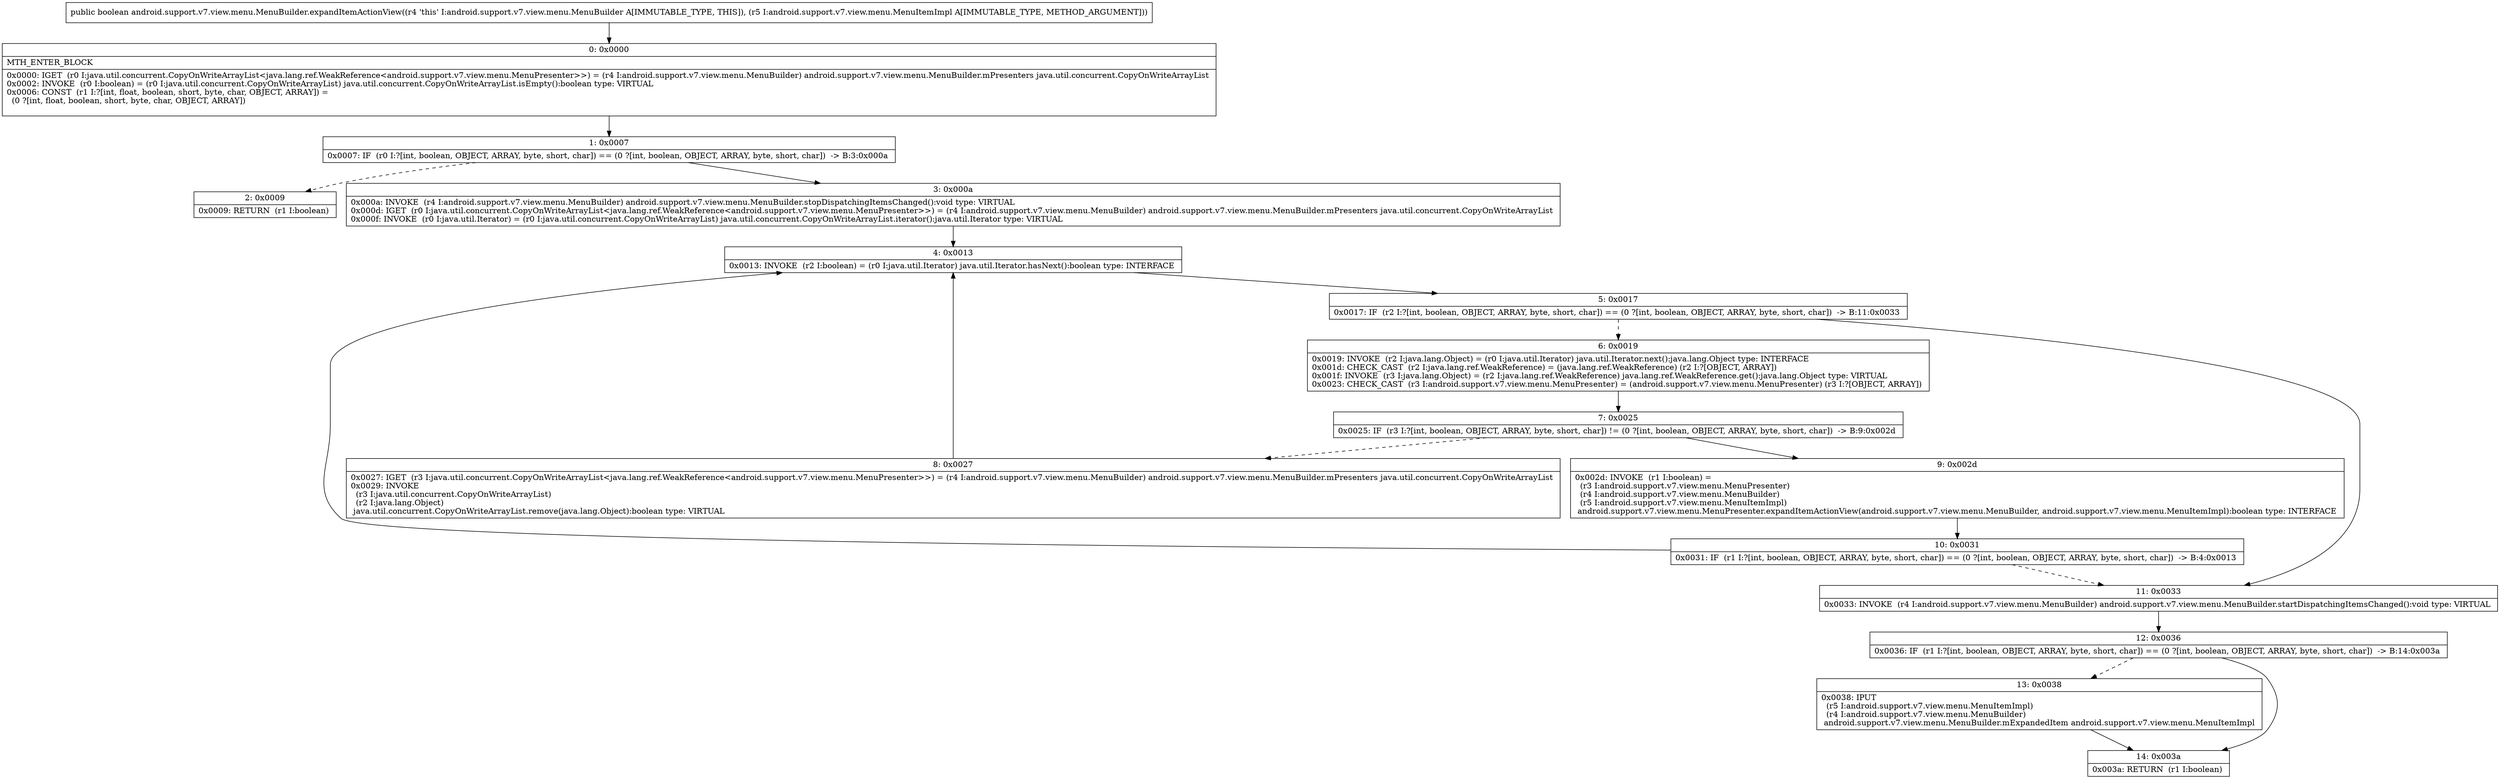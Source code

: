 digraph "CFG forandroid.support.v7.view.menu.MenuBuilder.expandItemActionView(Landroid\/support\/v7\/view\/menu\/MenuItemImpl;)Z" {
Node_0 [shape=record,label="{0\:\ 0x0000|MTH_ENTER_BLOCK\l|0x0000: IGET  (r0 I:java.util.concurrent.CopyOnWriteArrayList\<java.lang.ref.WeakReference\<android.support.v7.view.menu.MenuPresenter\>\>) = (r4 I:android.support.v7.view.menu.MenuBuilder) android.support.v7.view.menu.MenuBuilder.mPresenters java.util.concurrent.CopyOnWriteArrayList \l0x0002: INVOKE  (r0 I:boolean) = (r0 I:java.util.concurrent.CopyOnWriteArrayList) java.util.concurrent.CopyOnWriteArrayList.isEmpty():boolean type: VIRTUAL \l0x0006: CONST  (r1 I:?[int, float, boolean, short, byte, char, OBJECT, ARRAY]) = \l  (0 ?[int, float, boolean, short, byte, char, OBJECT, ARRAY])\l \l}"];
Node_1 [shape=record,label="{1\:\ 0x0007|0x0007: IF  (r0 I:?[int, boolean, OBJECT, ARRAY, byte, short, char]) == (0 ?[int, boolean, OBJECT, ARRAY, byte, short, char])  \-\> B:3:0x000a \l}"];
Node_2 [shape=record,label="{2\:\ 0x0009|0x0009: RETURN  (r1 I:boolean) \l}"];
Node_3 [shape=record,label="{3\:\ 0x000a|0x000a: INVOKE  (r4 I:android.support.v7.view.menu.MenuBuilder) android.support.v7.view.menu.MenuBuilder.stopDispatchingItemsChanged():void type: VIRTUAL \l0x000d: IGET  (r0 I:java.util.concurrent.CopyOnWriteArrayList\<java.lang.ref.WeakReference\<android.support.v7.view.menu.MenuPresenter\>\>) = (r4 I:android.support.v7.view.menu.MenuBuilder) android.support.v7.view.menu.MenuBuilder.mPresenters java.util.concurrent.CopyOnWriteArrayList \l0x000f: INVOKE  (r0 I:java.util.Iterator) = (r0 I:java.util.concurrent.CopyOnWriteArrayList) java.util.concurrent.CopyOnWriteArrayList.iterator():java.util.Iterator type: VIRTUAL \l}"];
Node_4 [shape=record,label="{4\:\ 0x0013|0x0013: INVOKE  (r2 I:boolean) = (r0 I:java.util.Iterator) java.util.Iterator.hasNext():boolean type: INTERFACE \l}"];
Node_5 [shape=record,label="{5\:\ 0x0017|0x0017: IF  (r2 I:?[int, boolean, OBJECT, ARRAY, byte, short, char]) == (0 ?[int, boolean, OBJECT, ARRAY, byte, short, char])  \-\> B:11:0x0033 \l}"];
Node_6 [shape=record,label="{6\:\ 0x0019|0x0019: INVOKE  (r2 I:java.lang.Object) = (r0 I:java.util.Iterator) java.util.Iterator.next():java.lang.Object type: INTERFACE \l0x001d: CHECK_CAST  (r2 I:java.lang.ref.WeakReference) = (java.lang.ref.WeakReference) (r2 I:?[OBJECT, ARRAY]) \l0x001f: INVOKE  (r3 I:java.lang.Object) = (r2 I:java.lang.ref.WeakReference) java.lang.ref.WeakReference.get():java.lang.Object type: VIRTUAL \l0x0023: CHECK_CAST  (r3 I:android.support.v7.view.menu.MenuPresenter) = (android.support.v7.view.menu.MenuPresenter) (r3 I:?[OBJECT, ARRAY]) \l}"];
Node_7 [shape=record,label="{7\:\ 0x0025|0x0025: IF  (r3 I:?[int, boolean, OBJECT, ARRAY, byte, short, char]) != (0 ?[int, boolean, OBJECT, ARRAY, byte, short, char])  \-\> B:9:0x002d \l}"];
Node_8 [shape=record,label="{8\:\ 0x0027|0x0027: IGET  (r3 I:java.util.concurrent.CopyOnWriteArrayList\<java.lang.ref.WeakReference\<android.support.v7.view.menu.MenuPresenter\>\>) = (r4 I:android.support.v7.view.menu.MenuBuilder) android.support.v7.view.menu.MenuBuilder.mPresenters java.util.concurrent.CopyOnWriteArrayList \l0x0029: INVOKE  \l  (r3 I:java.util.concurrent.CopyOnWriteArrayList)\l  (r2 I:java.lang.Object)\l java.util.concurrent.CopyOnWriteArrayList.remove(java.lang.Object):boolean type: VIRTUAL \l}"];
Node_9 [shape=record,label="{9\:\ 0x002d|0x002d: INVOKE  (r1 I:boolean) = \l  (r3 I:android.support.v7.view.menu.MenuPresenter)\l  (r4 I:android.support.v7.view.menu.MenuBuilder)\l  (r5 I:android.support.v7.view.menu.MenuItemImpl)\l android.support.v7.view.menu.MenuPresenter.expandItemActionView(android.support.v7.view.menu.MenuBuilder, android.support.v7.view.menu.MenuItemImpl):boolean type: INTERFACE \l}"];
Node_10 [shape=record,label="{10\:\ 0x0031|0x0031: IF  (r1 I:?[int, boolean, OBJECT, ARRAY, byte, short, char]) == (0 ?[int, boolean, OBJECT, ARRAY, byte, short, char])  \-\> B:4:0x0013 \l}"];
Node_11 [shape=record,label="{11\:\ 0x0033|0x0033: INVOKE  (r4 I:android.support.v7.view.menu.MenuBuilder) android.support.v7.view.menu.MenuBuilder.startDispatchingItemsChanged():void type: VIRTUAL \l}"];
Node_12 [shape=record,label="{12\:\ 0x0036|0x0036: IF  (r1 I:?[int, boolean, OBJECT, ARRAY, byte, short, char]) == (0 ?[int, boolean, OBJECT, ARRAY, byte, short, char])  \-\> B:14:0x003a \l}"];
Node_13 [shape=record,label="{13\:\ 0x0038|0x0038: IPUT  \l  (r5 I:android.support.v7.view.menu.MenuItemImpl)\l  (r4 I:android.support.v7.view.menu.MenuBuilder)\l android.support.v7.view.menu.MenuBuilder.mExpandedItem android.support.v7.view.menu.MenuItemImpl \l}"];
Node_14 [shape=record,label="{14\:\ 0x003a|0x003a: RETURN  (r1 I:boolean) \l}"];
MethodNode[shape=record,label="{public boolean android.support.v7.view.menu.MenuBuilder.expandItemActionView((r4 'this' I:android.support.v7.view.menu.MenuBuilder A[IMMUTABLE_TYPE, THIS]), (r5 I:android.support.v7.view.menu.MenuItemImpl A[IMMUTABLE_TYPE, METHOD_ARGUMENT])) }"];
MethodNode -> Node_0;
Node_0 -> Node_1;
Node_1 -> Node_2[style=dashed];
Node_1 -> Node_3;
Node_3 -> Node_4;
Node_4 -> Node_5;
Node_5 -> Node_6[style=dashed];
Node_5 -> Node_11;
Node_6 -> Node_7;
Node_7 -> Node_8[style=dashed];
Node_7 -> Node_9;
Node_8 -> Node_4;
Node_9 -> Node_10;
Node_10 -> Node_4;
Node_10 -> Node_11[style=dashed];
Node_11 -> Node_12;
Node_12 -> Node_13[style=dashed];
Node_12 -> Node_14;
Node_13 -> Node_14;
}

